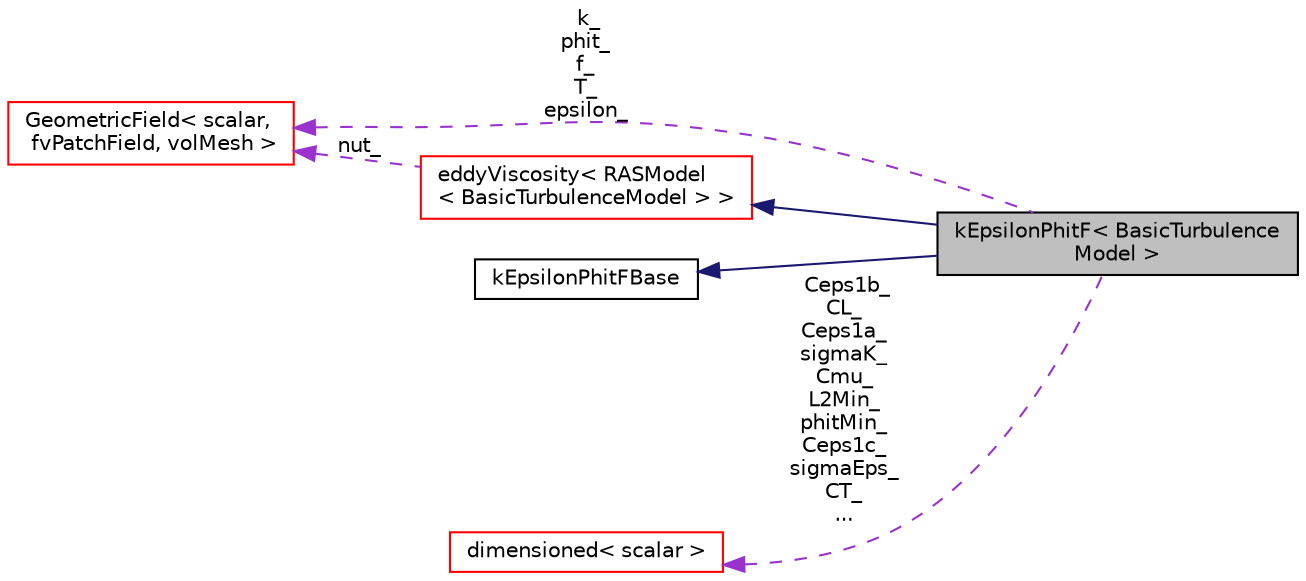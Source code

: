 digraph "kEpsilonPhitF&lt; BasicTurbulenceModel &gt;"
{
  bgcolor="transparent";
  edge [fontname="Helvetica",fontsize="10",labelfontname="Helvetica",labelfontsize="10"];
  node [fontname="Helvetica",fontsize="10",shape=record];
  rankdir="LR";
  Node1 [label="kEpsilonPhitF\< BasicTurbulence\lModel \>",height=0.2,width=0.4,color="black", fillcolor="grey75", style="filled" fontcolor="black"];
  Node2 -> Node1 [dir="back",color="midnightblue",fontsize="10",style="solid",fontname="Helvetica"];
  Node2 [label="eddyViscosity\< RASModel\l\< BasicTurbulenceModel \> \>",height=0.2,width=0.4,color="red",URL="$classFoam_1_1eddyViscosity.html"];
  Node3 -> Node2 [dir="back",color="darkorchid3",fontsize="10",style="dashed",label=" nut_" ,fontname="Helvetica"];
  Node3 [label="GeometricField\< scalar,\l fvPatchField, volMesh \>",height=0.2,width=0.4,color="red",URL="$classFoam_1_1GeometricField.html"];
  Node4 -> Node1 [dir="back",color="midnightblue",fontsize="10",style="solid",fontname="Helvetica"];
  Node4 [label="kEpsilonPhitFBase",height=0.2,width=0.4,color="black",URL="$classFoam_1_1RASModels_1_1kEpsilonPhitFBase.html",tooltip="Abstract base-class for the k-epsilon-phit-f model to provide boundary condition access to the phit a..."];
  Node3 -> Node1 [dir="back",color="darkorchid3",fontsize="10",style="dashed",label=" k_\nphit_\nf_\nT_\nepsilon_" ,fontname="Helvetica"];
  Node5 -> Node1 [dir="back",color="darkorchid3",fontsize="10",style="dashed",label=" Ceps1b_\nCL_\nCeps1a_\nsigmaK_\nCmu_\nL2Min_\nphitMin_\nCeps1c_\nsigmaEps_\nCT_\n..." ,fontname="Helvetica"];
  Node5 [label="dimensioned\< scalar \>",height=0.2,width=0.4,color="red",URL="$classFoam_1_1dimensioned.html"];
}
